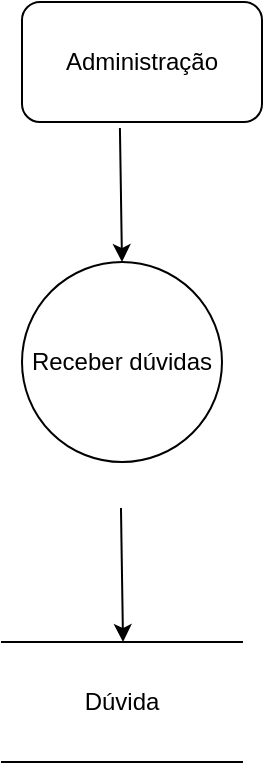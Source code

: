 <mxfile version="12.9.6" type="google"><diagram id="SbFtZk0d8KxOM6S_HqNZ" name="Page-1"><mxGraphModel dx="1220" dy="740" grid="1" gridSize="10" guides="1" tooltips="1" connect="1" arrows="1" fold="1" page="1" pageScale="1" pageWidth="850" pageHeight="1100" math="0" shadow="0"><root><mxCell id="0"/><mxCell id="1" parent="0"/><mxCell id="NL_xl6anQi68pWDXRciD-3" value="Administração" style="rounded=1;whiteSpace=wrap;html=1;" vertex="1" parent="1"><mxGeometry x="80" y="60" width="120" height="60" as="geometry"/></mxCell><mxCell id="NL_xl6anQi68pWDXRciD-4" value="Receber dúvidas" style="ellipse;whiteSpace=wrap;html=1;aspect=fixed;" vertex="1" parent="1"><mxGeometry x="80" y="190" width="100" height="100" as="geometry"/></mxCell><mxCell id="NL_xl6anQi68pWDXRciD-5" value="Dúvida" style="shape=partialRectangle;whiteSpace=wrap;html=1;left=0;right=0;fillColor=none;" vertex="1" parent="1"><mxGeometry x="70" y="380" width="120" height="60" as="geometry"/></mxCell><mxCell id="NL_xl6anQi68pWDXRciD-6" value="" style="endArrow=classic;html=1;exitX=0.408;exitY=1.05;exitDx=0;exitDy=0;exitPerimeter=0;entryX=0.5;entryY=0;entryDx=0;entryDy=0;" edge="1" parent="1" source="NL_xl6anQi68pWDXRciD-3" target="NL_xl6anQi68pWDXRciD-4"><mxGeometry width="50" height="50" relative="1" as="geometry"><mxPoint x="400" y="410" as="sourcePoint"/><mxPoint x="450" y="360" as="targetPoint"/></mxGeometry></mxCell><mxCell id="NL_xl6anQi68pWDXRciD-7" value="" style="endArrow=classic;html=1;exitX=0.408;exitY=1.05;exitDx=0;exitDy=0;exitPerimeter=0;entryX=0.5;entryY=0;entryDx=0;entryDy=0;" edge="1" parent="1"><mxGeometry width="50" height="50" relative="1" as="geometry"><mxPoint x="129.48" y="313" as="sourcePoint"/><mxPoint x="130.52" y="380" as="targetPoint"/></mxGeometry></mxCell></root></mxGraphModel></diagram></mxfile>